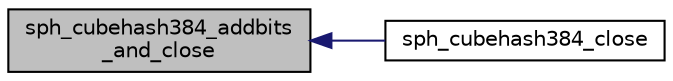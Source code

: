 digraph "sph_cubehash384_addbits_and_close"
{
  edge [fontname="Helvetica",fontsize="10",labelfontname="Helvetica",labelfontsize="10"];
  node [fontname="Helvetica",fontsize="10",shape=record];
  rankdir="LR";
  Node23 [label="sph_cubehash384_addbits\l_and_close",height=0.2,width=0.4,color="black", fillcolor="grey75", style="filled", fontcolor="black"];
  Node23 -> Node24 [dir="back",color="midnightblue",fontsize="10",style="solid",fontname="Helvetica"];
  Node24 [label="sph_cubehash384_close",height=0.2,width=0.4,color="black", fillcolor="white", style="filled",URL="$sph__cubehash_8h.html#ac3900bccd525116277111e12612ed0e3",tooltip="Terminate the current CubeHash-384 computation and output the result into the provided buffer..."];
}
